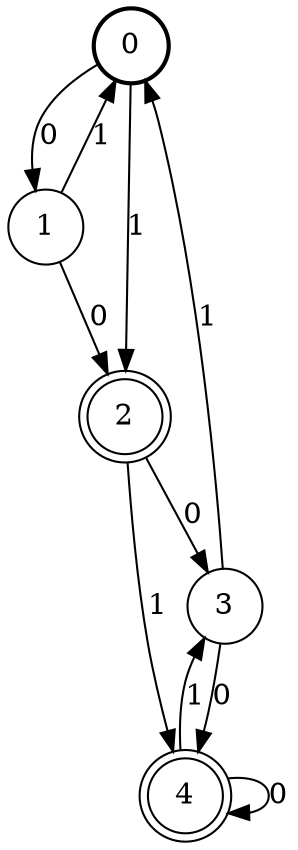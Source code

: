 digraph Automat {
    node [shape = circle];
    0 [style = "bold"];
    0 -> 1 [label = "0"];
    0 -> 2 [label = "1"];
    1 -> 2 [label = "0"];
    1 -> 0 [label = "1"];
    2 [peripheries=2]
    2 -> 3 [label = "0"];
    2 -> 4 [label = "1"];
    3 -> 4 [label = "0"];
    3 -> 0 [label = "1"];
    4 [peripheries=2]
    4 -> 4 [label = "0"];
    4 -> 3 [label = "1"];
}
